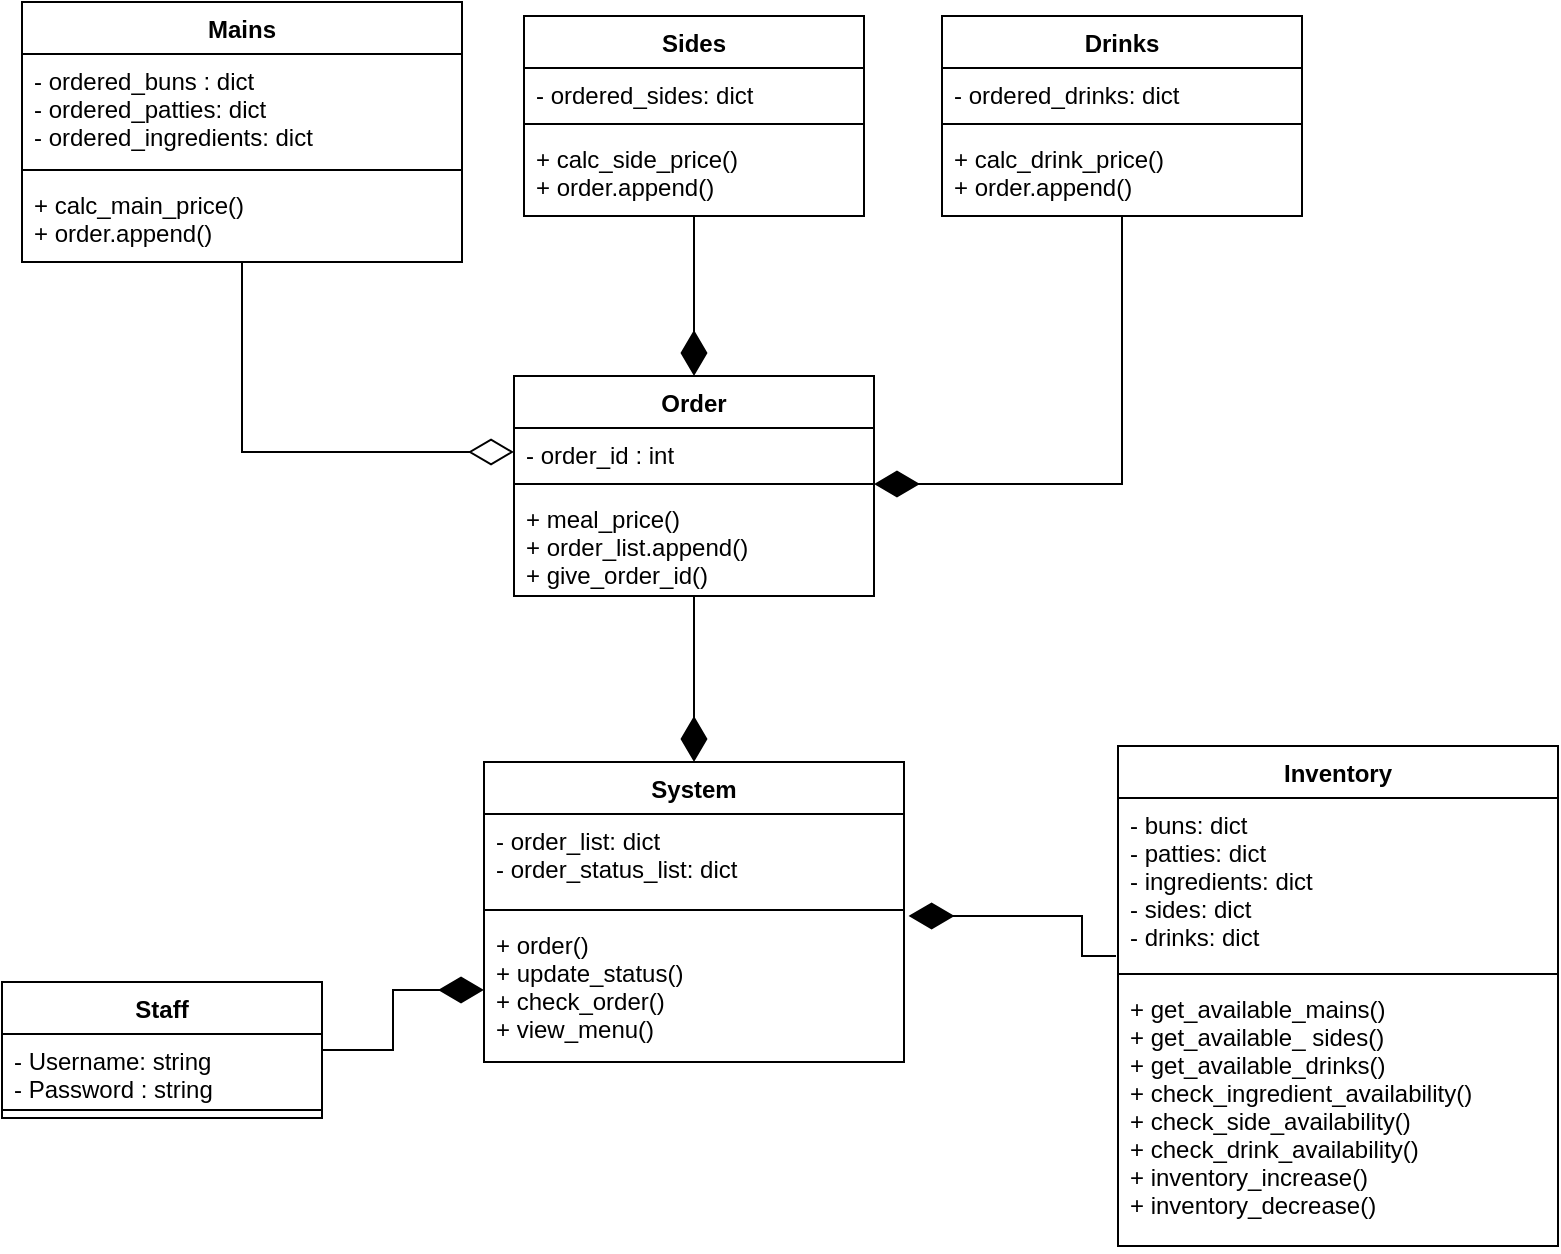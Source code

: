 <mxfile version="10.5.9" type="github"><diagram id="hB1E0TzIjqnDVcFWNVEk" name="Page-1"><mxGraphModel dx="1394" dy="739" grid="1" gridSize="10" guides="1" tooltips="1" connect="1" arrows="1" fold="1" page="1" pageScale="1" pageWidth="850" pageHeight="1100" math="0" shadow="0"><root><mxCell id="0"/><mxCell id="1" parent="0"/><mxCell id="0rAI6AMUwiXii7WGq5JN-2" value="" style="edgeStyle=orthogonalEdgeStyle;rounded=0;orthogonalLoop=1;jettySize=auto;html=1;startSize=20;endArrow=diamondThin;endFill=1;endSize=20;" edge="1" parent="1" source="l01WPTEDceX4tPIUeHJr-9" target="Do65oXRtMd_rnV7EQUOa-36"><mxGeometry relative="1" as="geometry"/></mxCell><mxCell id="l01WPTEDceX4tPIUeHJr-9" value="Staff" style="swimlane;fontStyle=1;align=center;verticalAlign=top;childLayout=stackLayout;horizontal=1;startSize=26;horizontalStack=0;resizeParent=1;resizeParentMax=0;resizeLast=0;collapsible=1;marginBottom=0;" parent="1" vertex="1"><mxGeometry x="40" y="533" width="160" height="68" as="geometry"/></mxCell><mxCell id="l01WPTEDceX4tPIUeHJr-10" value="- Username: string&#xA;- Password : string&#xA;" style="text;strokeColor=none;fillColor=none;align=left;verticalAlign=top;spacingLeft=4;spacingRight=4;overflow=hidden;rotatable=0;points=[[0,0.5],[1,0.5]];portConstraint=eastwest;" parent="l01WPTEDceX4tPIUeHJr-9" vertex="1"><mxGeometry y="26" width="160" height="34" as="geometry"/></mxCell><mxCell id="l01WPTEDceX4tPIUeHJr-11" value="" style="line;strokeWidth=1;fillColor=none;align=left;verticalAlign=middle;spacingTop=-1;spacingLeft=3;spacingRight=3;rotatable=0;labelPosition=right;points=[];portConstraint=eastwest;" parent="l01WPTEDceX4tPIUeHJr-9" vertex="1"><mxGeometry y="60" width="160" height="8" as="geometry"/></mxCell><mxCell id="0rAI6AMUwiXii7WGq5JN-4" value="" style="edgeStyle=orthogonalEdgeStyle;rounded=0;orthogonalLoop=1;jettySize=auto;html=1;startSize=20;endArrow=diamondThin;endFill=1;endSize=20;" edge="1" parent="1" source="Do65oXRtMd_rnV7EQUOa-4" target="Do65oXRtMd_rnV7EQUOa-33"><mxGeometry relative="1" as="geometry"/></mxCell><mxCell id="Do65oXRtMd_rnV7EQUOa-4" value="Order" style="swimlane;fontStyle=1;align=center;verticalAlign=top;childLayout=stackLayout;horizontal=1;startSize=26;horizontalStack=0;resizeParent=1;resizeParentMax=0;resizeLast=0;collapsible=1;marginBottom=0;" parent="1" vertex="1"><mxGeometry x="296" y="230" width="180" height="110" as="geometry"/></mxCell><mxCell id="Do65oXRtMd_rnV7EQUOa-5" value="- order_id : int&#xA;&#xA;" style="text;strokeColor=none;fillColor=none;align=left;verticalAlign=top;spacingLeft=4;spacingRight=4;overflow=hidden;rotatable=0;points=[[0,0.5],[1,0.5]];portConstraint=eastwest;" parent="Do65oXRtMd_rnV7EQUOa-4" vertex="1"><mxGeometry y="26" width="180" height="24" as="geometry"/></mxCell><mxCell id="Do65oXRtMd_rnV7EQUOa-6" value="" style="line;strokeWidth=1;fillColor=none;align=left;verticalAlign=middle;spacingTop=-1;spacingLeft=3;spacingRight=3;rotatable=0;labelPosition=right;points=[];portConstraint=eastwest;" parent="Do65oXRtMd_rnV7EQUOa-4" vertex="1"><mxGeometry y="50" width="180" height="8" as="geometry"/></mxCell><mxCell id="Do65oXRtMd_rnV7EQUOa-7" value="+ meal_price()&#xA;+ order_list.append()&#xA;+ give_order_id()&#xA;" style="text;strokeColor=none;fillColor=none;align=left;verticalAlign=top;spacingLeft=4;spacingRight=4;overflow=hidden;rotatable=0;points=[[0,0.5],[1,0.5]];portConstraint=eastwest;" parent="Do65oXRtMd_rnV7EQUOa-4" vertex="1"><mxGeometry y="58" width="180" height="52" as="geometry"/></mxCell><mxCell id="0rAI6AMUwiXii7WGq5JN-5" value="" style="edgeStyle=orthogonalEdgeStyle;rounded=0;orthogonalLoop=1;jettySize=auto;html=1;startSize=20;endArrow=diamondThin;endFill=0;endSize=20;entryX=0;entryY=0.5;entryDx=0;entryDy=0;" edge="1" parent="1" source="Do65oXRtMd_rnV7EQUOa-8" target="Do65oXRtMd_rnV7EQUOa-5"><mxGeometry relative="1" as="geometry"><Array as="points"><mxPoint x="160" y="268"/></Array></mxGeometry></mxCell><mxCell id="Do65oXRtMd_rnV7EQUOa-8" value="Mains" style="swimlane;fontStyle=1;align=center;verticalAlign=top;childLayout=stackLayout;horizontal=1;startSize=26;horizontalStack=0;resizeParent=1;resizeParentMax=0;resizeLast=0;collapsible=1;marginBottom=0;" parent="1" vertex="1"><mxGeometry x="50" y="43" width="220" height="130" as="geometry"/></mxCell><mxCell id="Do65oXRtMd_rnV7EQUOa-9" value=" - ordered_buns : dict&#xA;- ordered_patties: dict&#xA;- ordered_ingredients: dict" style="text;strokeColor=none;fillColor=none;align=left;verticalAlign=top;spacingLeft=4;spacingRight=4;overflow=hidden;rotatable=0;points=[[0,0.5],[1,0.5]];portConstraint=eastwest;" parent="Do65oXRtMd_rnV7EQUOa-8" vertex="1"><mxGeometry y="26" width="220" height="54" as="geometry"/></mxCell><mxCell id="Do65oXRtMd_rnV7EQUOa-10" value="" style="line;strokeWidth=1;fillColor=none;align=left;verticalAlign=middle;spacingTop=-1;spacingLeft=3;spacingRight=3;rotatable=0;labelPosition=right;points=[];portConstraint=eastwest;" parent="Do65oXRtMd_rnV7EQUOa-8" vertex="1"><mxGeometry y="80" width="220" height="8" as="geometry"/></mxCell><mxCell id="Do65oXRtMd_rnV7EQUOa-11" value="+ calc_main_price()&#xA;+ order.append()&#xA;&#xA;" style="text;strokeColor=none;fillColor=none;align=left;verticalAlign=top;spacingLeft=4;spacingRight=4;overflow=hidden;rotatable=0;points=[[0,0.5],[1,0.5]];portConstraint=eastwest;" parent="Do65oXRtMd_rnV7EQUOa-8" vertex="1"><mxGeometry y="88" width="220" height="42" as="geometry"/></mxCell><mxCell id="0rAI6AMUwiXii7WGq5JN-6" value="" style="edgeStyle=orthogonalEdgeStyle;rounded=0;orthogonalLoop=1;jettySize=auto;html=1;startSize=20;endArrow=diamondThin;endFill=1;endSize=20;" edge="1" parent="1" source="Do65oXRtMd_rnV7EQUOa-12" target="Do65oXRtMd_rnV7EQUOa-4"><mxGeometry relative="1" as="geometry"/></mxCell><mxCell id="Do65oXRtMd_rnV7EQUOa-12" value="Sides" style="swimlane;fontStyle=1;align=center;verticalAlign=top;childLayout=stackLayout;horizontal=1;startSize=26;horizontalStack=0;resizeParent=1;resizeParentMax=0;resizeLast=0;collapsible=1;marginBottom=0;" parent="1" vertex="1"><mxGeometry x="301" y="50" width="170" height="100" as="geometry"/></mxCell><mxCell id="Do65oXRtMd_rnV7EQUOa-13" value="- ordered_sides: dict" style="text;strokeColor=none;fillColor=none;align=left;verticalAlign=top;spacingLeft=4;spacingRight=4;overflow=hidden;rotatable=0;points=[[0,0.5],[1,0.5]];portConstraint=eastwest;" parent="Do65oXRtMd_rnV7EQUOa-12" vertex="1"><mxGeometry y="26" width="170" height="24" as="geometry"/></mxCell><mxCell id="Do65oXRtMd_rnV7EQUOa-14" value="" style="line;strokeWidth=1;fillColor=none;align=left;verticalAlign=middle;spacingTop=-1;spacingLeft=3;spacingRight=3;rotatable=0;labelPosition=right;points=[];portConstraint=eastwest;" parent="Do65oXRtMd_rnV7EQUOa-12" vertex="1"><mxGeometry y="50" width="170" height="8" as="geometry"/></mxCell><mxCell id="Do65oXRtMd_rnV7EQUOa-15" value="+ calc_side_price()&#xA;+ order.append()" style="text;strokeColor=none;fillColor=none;align=left;verticalAlign=top;spacingLeft=4;spacingRight=4;overflow=hidden;rotatable=0;points=[[0,0.5],[1,0.5]];portConstraint=eastwest;" parent="Do65oXRtMd_rnV7EQUOa-12" vertex="1"><mxGeometry y="58" width="170" height="42" as="geometry"/></mxCell><mxCell id="0rAI6AMUwiXii7WGq5JN-7" value="" style="edgeStyle=orthogonalEdgeStyle;rounded=0;orthogonalLoop=1;jettySize=auto;html=1;startSize=20;endArrow=diamondThin;endFill=1;endSize=20;" edge="1" parent="1" source="Do65oXRtMd_rnV7EQUOa-16" target="Do65oXRtMd_rnV7EQUOa-6"><mxGeometry relative="1" as="geometry"/></mxCell><mxCell id="Do65oXRtMd_rnV7EQUOa-16" value="Drinks" style="swimlane;fontStyle=1;align=center;verticalAlign=top;childLayout=stackLayout;horizontal=1;startSize=26;horizontalStack=0;resizeParent=1;resizeParentMax=0;resizeLast=0;collapsible=1;marginBottom=0;" parent="1" vertex="1"><mxGeometry x="510" y="50" width="180" height="100" as="geometry"/></mxCell><mxCell id="Do65oXRtMd_rnV7EQUOa-17" value="- ordered_drinks: dict" style="text;strokeColor=none;fillColor=none;align=left;verticalAlign=top;spacingLeft=4;spacingRight=4;overflow=hidden;rotatable=0;points=[[0,0.5],[1,0.5]];portConstraint=eastwest;" parent="Do65oXRtMd_rnV7EQUOa-16" vertex="1"><mxGeometry y="26" width="180" height="24" as="geometry"/></mxCell><mxCell id="Do65oXRtMd_rnV7EQUOa-18" value="" style="line;strokeWidth=1;fillColor=none;align=left;verticalAlign=middle;spacingTop=-1;spacingLeft=3;spacingRight=3;rotatable=0;labelPosition=right;points=[];portConstraint=eastwest;" parent="Do65oXRtMd_rnV7EQUOa-16" vertex="1"><mxGeometry y="50" width="180" height="8" as="geometry"/></mxCell><mxCell id="Do65oXRtMd_rnV7EQUOa-19" value="+ calc_drink_price()&#xA;+ order.append()" style="text;strokeColor=none;fillColor=none;align=left;verticalAlign=top;spacingLeft=4;spacingRight=4;overflow=hidden;rotatable=0;points=[[0,0.5],[1,0.5]];portConstraint=eastwest;" parent="Do65oXRtMd_rnV7EQUOa-16" vertex="1"><mxGeometry y="58" width="180" height="42" as="geometry"/></mxCell><mxCell id="Do65oXRtMd_rnV7EQUOa-33" value="System" style="swimlane;fontStyle=1;align=center;verticalAlign=top;childLayout=stackLayout;horizontal=1;startSize=26;horizontalStack=0;resizeParent=1;resizeParentMax=0;resizeLast=0;collapsible=1;marginBottom=0;" parent="1" vertex="1"><mxGeometry x="281" y="423" width="210" height="150" as="geometry"/></mxCell><mxCell id="Do65oXRtMd_rnV7EQUOa-34" value="- order_list: dict&#xA;- order_status_list: dict" style="text;strokeColor=none;fillColor=none;align=left;verticalAlign=top;spacingLeft=4;spacingRight=4;overflow=hidden;rotatable=0;points=[[0,0.5],[1,0.5]];portConstraint=eastwest;" parent="Do65oXRtMd_rnV7EQUOa-33" vertex="1"><mxGeometry y="26" width="210" height="44" as="geometry"/></mxCell><mxCell id="Do65oXRtMd_rnV7EQUOa-35" value="" style="line;strokeWidth=1;fillColor=none;align=left;verticalAlign=middle;spacingTop=-1;spacingLeft=3;spacingRight=3;rotatable=0;labelPosition=right;points=[];portConstraint=eastwest;" parent="Do65oXRtMd_rnV7EQUOa-33" vertex="1"><mxGeometry y="70" width="210" height="8" as="geometry"/></mxCell><mxCell id="Do65oXRtMd_rnV7EQUOa-36" value="+ order()&#xA;+ update_status()&#xA;+ check_order()&#xA;+ view_menu() &#xA;&#xA;" style="text;strokeColor=none;fillColor=none;align=left;verticalAlign=top;spacingLeft=4;spacingRight=4;overflow=hidden;rotatable=0;points=[[0,0.5],[1,0.5]];portConstraint=eastwest;" parent="Do65oXRtMd_rnV7EQUOa-33" vertex="1"><mxGeometry y="78" width="210" height="72" as="geometry"/></mxCell><mxCell id="0rAI6AMUwiXii7WGq5JN-1" value="" style="edgeStyle=orthogonalEdgeStyle;rounded=0;orthogonalLoop=1;jettySize=auto;html=1;endArrow=diamondThin;endFill=1;endSize=20;startSize=20;entryX=1.011;entryY=-0.014;entryDx=0;entryDy=0;entryPerimeter=0;" edge="1" parent="1" target="Do65oXRtMd_rnV7EQUOa-36"><mxGeometry relative="1" as="geometry"><mxPoint x="597" y="520" as="sourcePoint"/><Array as="points"><mxPoint x="580" y="520"/></Array></mxGeometry></mxCell><mxCell id="Do65oXRtMd_rnV7EQUOa-40" value="Inventory" style="swimlane;fontStyle=1;align=center;verticalAlign=top;childLayout=stackLayout;horizontal=1;startSize=26;horizontalStack=0;resizeParent=1;resizeParentMax=0;resizeLast=0;collapsible=1;marginBottom=0;" parent="1" vertex="1"><mxGeometry x="598" y="415" width="220" height="250" as="geometry"/></mxCell><mxCell id="Do65oXRtMd_rnV7EQUOa-41" value="- buns: dict&#xA;- patties: dict&#xA;- ingredients: dict&#xA;- sides: dict&#xA;- drinks: dict&#xA;&#xA;" style="text;strokeColor=none;fillColor=none;align=left;verticalAlign=top;spacingLeft=4;spacingRight=4;overflow=hidden;rotatable=0;points=[[0,0.5],[1,0.5]];portConstraint=eastwest;" parent="Do65oXRtMd_rnV7EQUOa-40" vertex="1"><mxGeometry y="26" width="220" height="84" as="geometry"/></mxCell><mxCell id="Do65oXRtMd_rnV7EQUOa-42" value="" style="line;strokeWidth=1;fillColor=none;align=left;verticalAlign=middle;spacingTop=-1;spacingLeft=3;spacingRight=3;rotatable=0;labelPosition=right;points=[];portConstraint=eastwest;" parent="Do65oXRtMd_rnV7EQUOa-40" vertex="1"><mxGeometry y="110" width="220" height="8" as="geometry"/></mxCell><mxCell id="Do65oXRtMd_rnV7EQUOa-43" value="+ get_available_mains()&#xA;+ get_available_ sides()&#xA;+ get_available_drinks()&#xA;+ check_ingredient_availability()&#xA;+ check_side_availability()&#xA;+ check_drink_availability()&#xA;+ inventory_increase()&#xA;+ inventory_decrease()" style="text;strokeColor=none;fillColor=none;align=left;verticalAlign=top;spacingLeft=4;spacingRight=4;overflow=hidden;rotatable=0;points=[[0,0.5],[1,0.5]];portConstraint=eastwest;" parent="Do65oXRtMd_rnV7EQUOa-40" vertex="1"><mxGeometry y="118" width="220" height="132" as="geometry"/></mxCell></root></mxGraphModel></diagram></mxfile>